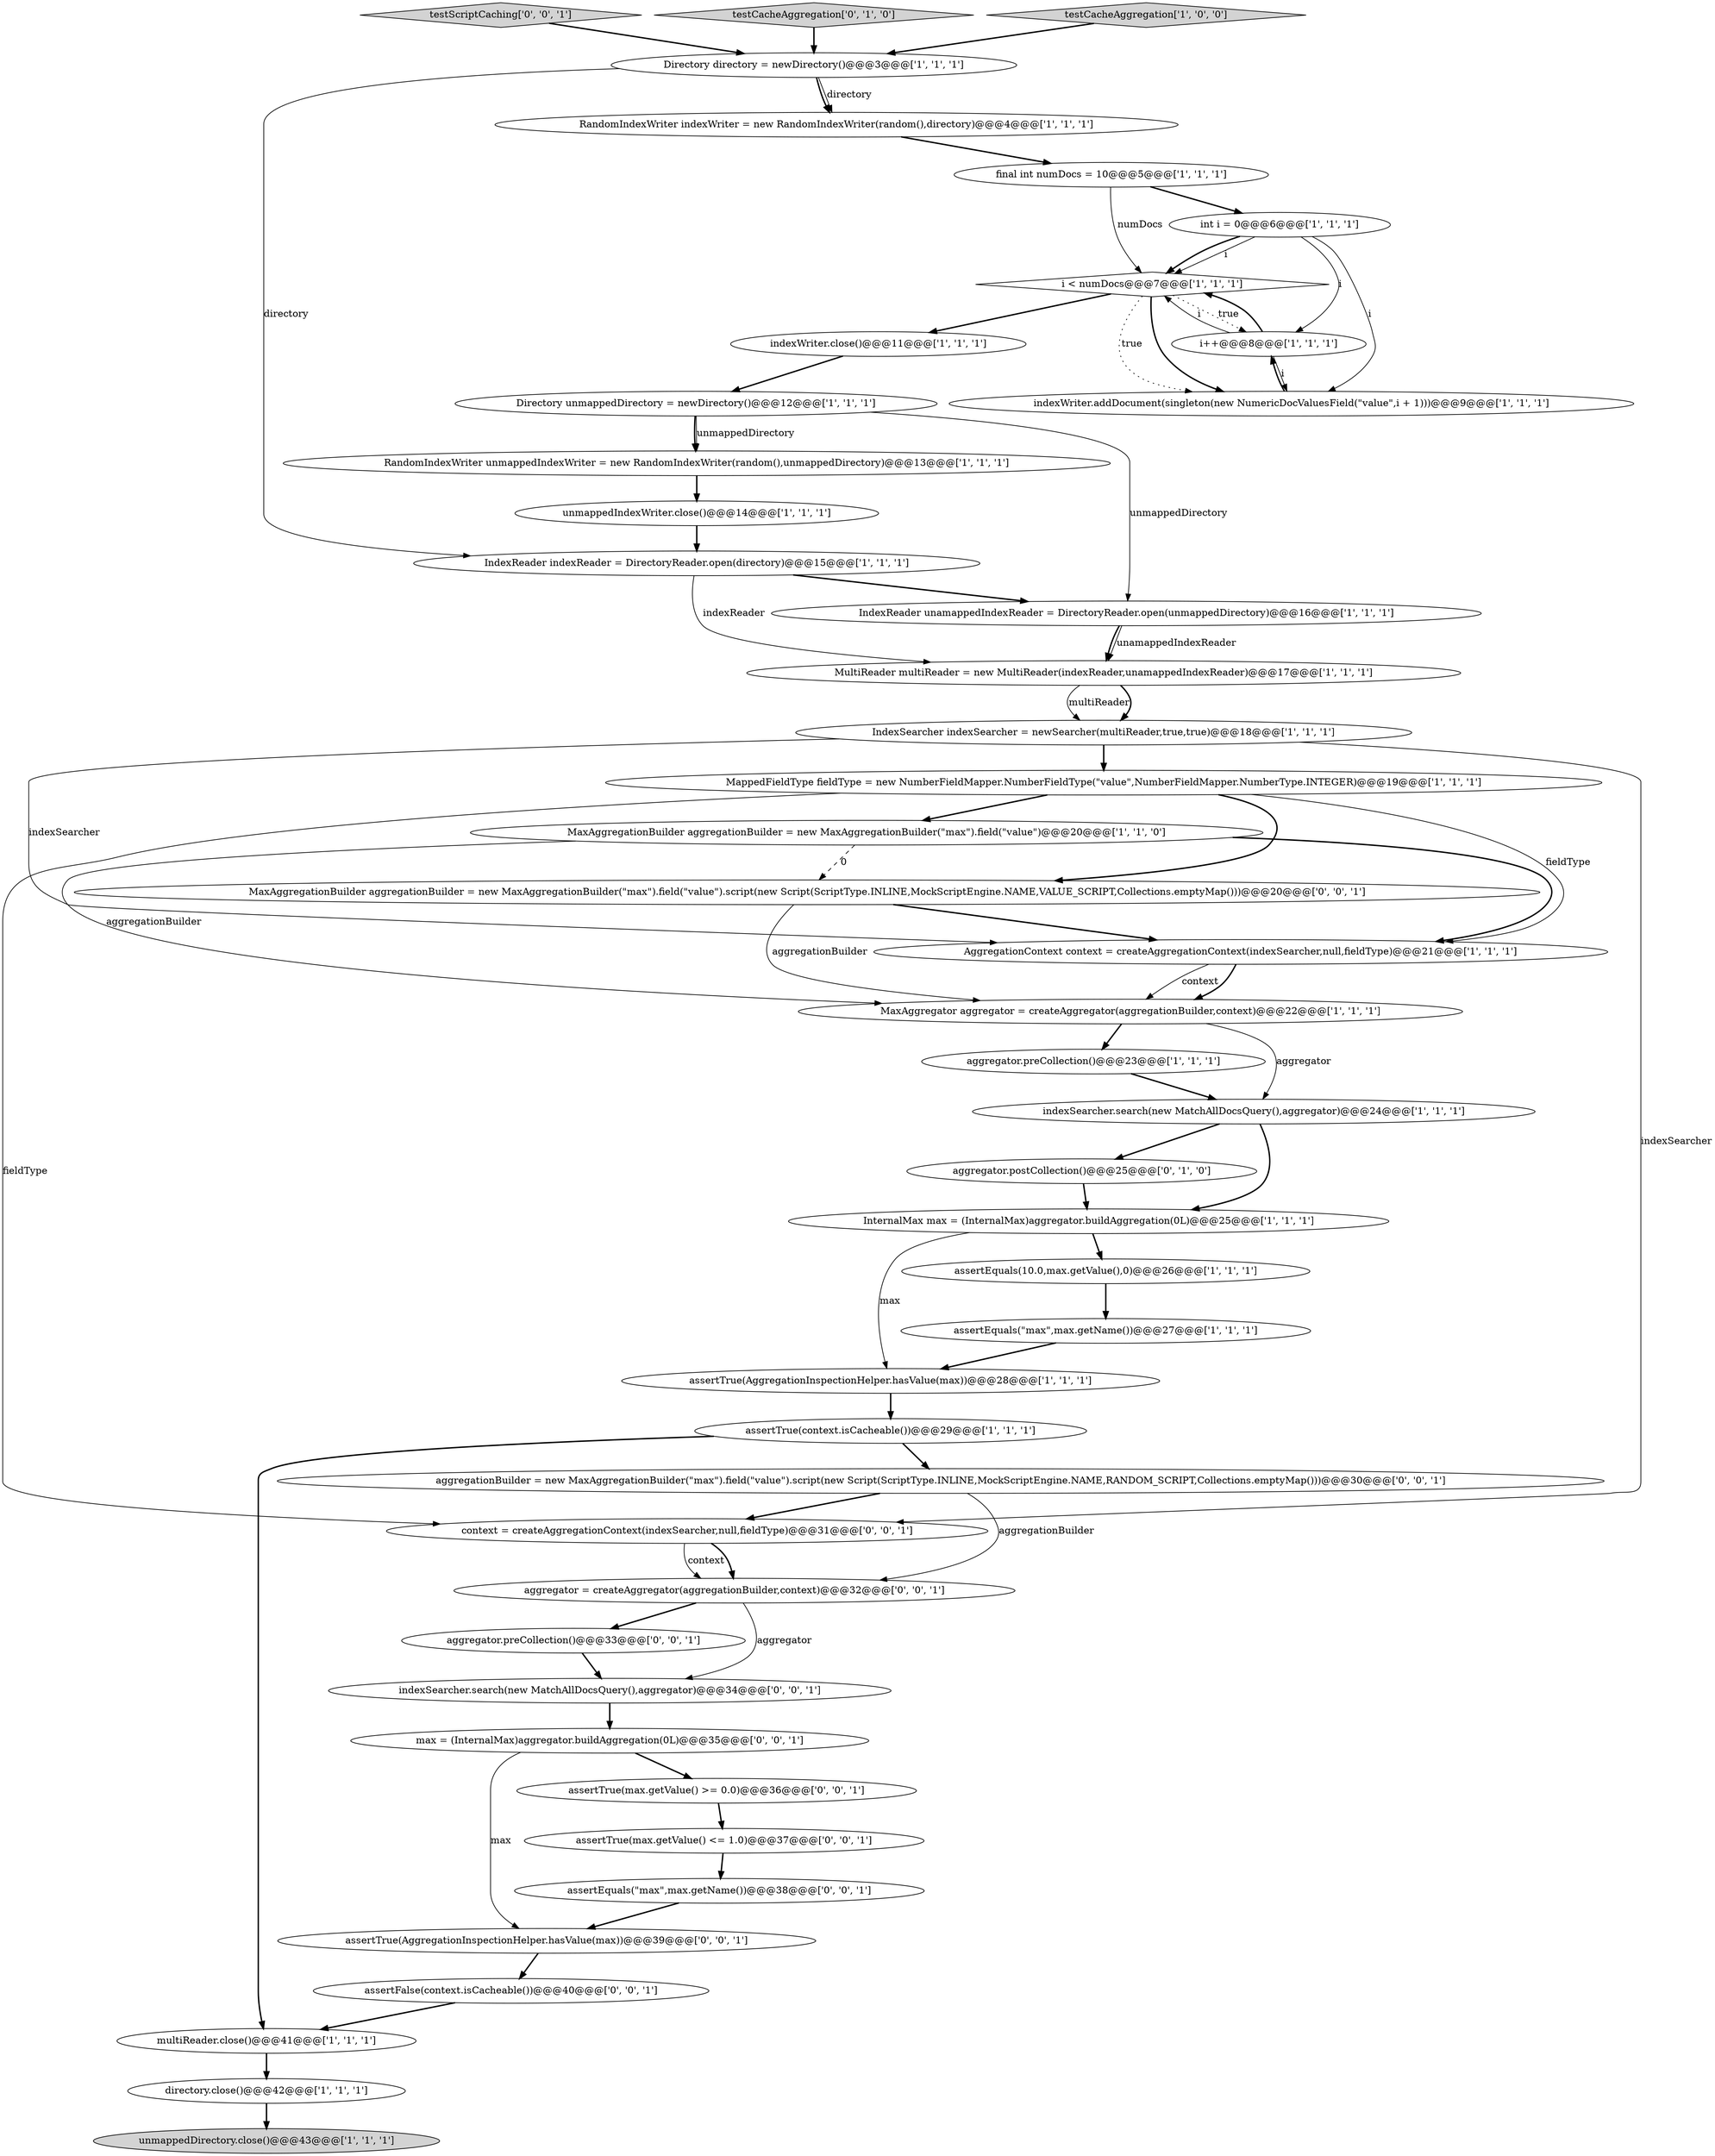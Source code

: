 digraph {
21 [style = filled, label = "IndexReader indexReader = DirectoryReader.open(directory)@@@15@@@['1', '1', '1']", fillcolor = white, shape = ellipse image = "AAA0AAABBB1BBB"];
10 [style = filled, label = "MaxAggregationBuilder aggregationBuilder = new MaxAggregationBuilder(\"max\").field(\"value\")@@@20@@@['1', '1', '0']", fillcolor = white, shape = ellipse image = "AAA0AAABBB1BBB"];
41 [style = filled, label = "aggregationBuilder = new MaxAggregationBuilder(\"max\").field(\"value\").script(new Script(ScriptType.INLINE,MockScriptEngine.NAME,RANDOM_SCRIPT,Collections.emptyMap()))@@@30@@@['0', '0', '1']", fillcolor = white, shape = ellipse image = "AAA0AAABBB3BBB"];
15 [style = filled, label = "MappedFieldType fieldType = new NumberFieldMapper.NumberFieldType(\"value\",NumberFieldMapper.NumberType.INTEGER)@@@19@@@['1', '1', '1']", fillcolor = white, shape = ellipse image = "AAA0AAABBB1BBB"];
0 [style = filled, label = "int i = 0@@@6@@@['1', '1', '1']", fillcolor = white, shape = ellipse image = "AAA0AAABBB1BBB"];
36 [style = filled, label = "max = (InternalMax)aggregator.buildAggregation(0L)@@@35@@@['0', '0', '1']", fillcolor = white, shape = ellipse image = "AAA0AAABBB3BBB"];
44 [style = filled, label = "aggregator.preCollection()@@@33@@@['0', '0', '1']", fillcolor = white, shape = ellipse image = "AAA0AAABBB3BBB"];
6 [style = filled, label = "assertEquals(\"max\",max.getName())@@@27@@@['1', '1', '1']", fillcolor = white, shape = ellipse image = "AAA0AAABBB1BBB"];
3 [style = filled, label = "i++@@@8@@@['1', '1', '1']", fillcolor = white, shape = ellipse image = "AAA0AAABBB1BBB"];
34 [style = filled, label = "assertTrue(max.getValue() >= 0.0)@@@36@@@['0', '0', '1']", fillcolor = white, shape = ellipse image = "AAA0AAABBB3BBB"];
18 [style = filled, label = "i < numDocs@@@7@@@['1', '1', '1']", fillcolor = white, shape = diamond image = "AAA0AAABBB1BBB"];
37 [style = filled, label = "assertFalse(context.isCacheable())@@@40@@@['0', '0', '1']", fillcolor = white, shape = ellipse image = "AAA0AAABBB3BBB"];
13 [style = filled, label = "assertTrue(context.isCacheable())@@@29@@@['1', '1', '1']", fillcolor = white, shape = ellipse image = "AAA0AAABBB1BBB"];
14 [style = filled, label = "assertEquals(10.0,max.getValue(),0)@@@26@@@['1', '1', '1']", fillcolor = white, shape = ellipse image = "AAA0AAABBB1BBB"];
25 [style = filled, label = "IndexSearcher indexSearcher = newSearcher(multiReader,true,true)@@@18@@@['1', '1', '1']", fillcolor = white, shape = ellipse image = "AAA0AAABBB1BBB"];
22 [style = filled, label = "final int numDocs = 10@@@5@@@['1', '1', '1']", fillcolor = white, shape = ellipse image = "AAA0AAABBB1BBB"];
7 [style = filled, label = "MultiReader multiReader = new MultiReader(indexReader,unamappedIndexReader)@@@17@@@['1', '1', '1']", fillcolor = white, shape = ellipse image = "AAA0AAABBB1BBB"];
23 [style = filled, label = "directory.close()@@@42@@@['1', '1', '1']", fillcolor = white, shape = ellipse image = "AAA0AAABBB1BBB"];
32 [style = filled, label = "context = createAggregationContext(indexSearcher,null,fieldType)@@@31@@@['0', '0', '1']", fillcolor = white, shape = ellipse image = "AAA0AAABBB3BBB"];
11 [style = filled, label = "RandomIndexWriter unmappedIndexWriter = new RandomIndexWriter(random(),unmappedDirectory)@@@13@@@['1', '1', '1']", fillcolor = white, shape = ellipse image = "AAA0AAABBB1BBB"];
42 [style = filled, label = "MaxAggregationBuilder aggregationBuilder = new MaxAggregationBuilder(\"max\").field(\"value\").script(new Script(ScriptType.INLINE,MockScriptEngine.NAME,VALUE_SCRIPT,Collections.emptyMap()))@@@20@@@['0', '0', '1']", fillcolor = white, shape = ellipse image = "AAA0AAABBB3BBB"];
29 [style = filled, label = "InternalMax max = (InternalMax)aggregator.buildAggregation(0L)@@@25@@@['1', '1', '1']", fillcolor = white, shape = ellipse image = "AAA0AAABBB1BBB"];
28 [style = filled, label = "MaxAggregator aggregator = createAggregator(aggregationBuilder,context)@@@22@@@['1', '1', '1']", fillcolor = white, shape = ellipse image = "AAA0AAABBB1BBB"];
8 [style = filled, label = "assertTrue(AggregationInspectionHelper.hasValue(max))@@@28@@@['1', '1', '1']", fillcolor = white, shape = ellipse image = "AAA0AAABBB1BBB"];
17 [style = filled, label = "unmappedDirectory.close()@@@43@@@['1', '1', '1']", fillcolor = lightgray, shape = ellipse image = "AAA0AAABBB1BBB"];
39 [style = filled, label = "testScriptCaching['0', '0', '1']", fillcolor = lightgray, shape = diamond image = "AAA0AAABBB3BBB"];
27 [style = filled, label = "indexWriter.addDocument(singleton(new NumericDocValuesField(\"value\",i + 1)))@@@9@@@['1', '1', '1']", fillcolor = white, shape = ellipse image = "AAA0AAABBB1BBB"];
38 [style = filled, label = "assertTrue(AggregationInspectionHelper.hasValue(max))@@@39@@@['0', '0', '1']", fillcolor = white, shape = ellipse image = "AAA0AAABBB3BBB"];
12 [style = filled, label = "indexSearcher.search(new MatchAllDocsQuery(),aggregator)@@@24@@@['1', '1', '1']", fillcolor = white, shape = ellipse image = "AAA0AAABBB1BBB"];
31 [style = filled, label = "testCacheAggregation['0', '1', '0']", fillcolor = lightgray, shape = diamond image = "AAA0AAABBB2BBB"];
43 [style = filled, label = "assertTrue(max.getValue() <= 1.0)@@@37@@@['0', '0', '1']", fillcolor = white, shape = ellipse image = "AAA0AAABBB3BBB"];
4 [style = filled, label = "testCacheAggregation['1', '0', '0']", fillcolor = lightgray, shape = diamond image = "AAA0AAABBB1BBB"];
40 [style = filled, label = "indexSearcher.search(new MatchAllDocsQuery(),aggregator)@@@34@@@['0', '0', '1']", fillcolor = white, shape = ellipse image = "AAA0AAABBB3BBB"];
5 [style = filled, label = "Directory directory = newDirectory()@@@3@@@['1', '1', '1']", fillcolor = white, shape = ellipse image = "AAA0AAABBB1BBB"];
33 [style = filled, label = "aggregator = createAggregator(aggregationBuilder,context)@@@32@@@['0', '0', '1']", fillcolor = white, shape = ellipse image = "AAA0AAABBB3BBB"];
1 [style = filled, label = "unmappedIndexWriter.close()@@@14@@@['1', '1', '1']", fillcolor = white, shape = ellipse image = "AAA0AAABBB1BBB"];
24 [style = filled, label = "AggregationContext context = createAggregationContext(indexSearcher,null,fieldType)@@@21@@@['1', '1', '1']", fillcolor = white, shape = ellipse image = "AAA0AAABBB1BBB"];
2 [style = filled, label = "multiReader.close()@@@41@@@['1', '1', '1']", fillcolor = white, shape = ellipse image = "AAA0AAABBB1BBB"];
26 [style = filled, label = "aggregator.preCollection()@@@23@@@['1', '1', '1']", fillcolor = white, shape = ellipse image = "AAA0AAABBB1BBB"];
9 [style = filled, label = "Directory unmappedDirectory = newDirectory()@@@12@@@['1', '1', '1']", fillcolor = white, shape = ellipse image = "AAA0AAABBB1BBB"];
19 [style = filled, label = "RandomIndexWriter indexWriter = new RandomIndexWriter(random(),directory)@@@4@@@['1', '1', '1']", fillcolor = white, shape = ellipse image = "AAA0AAABBB1BBB"];
35 [style = filled, label = "assertEquals(\"max\",max.getName())@@@38@@@['0', '0', '1']", fillcolor = white, shape = ellipse image = "AAA0AAABBB3BBB"];
20 [style = filled, label = "IndexReader unamappedIndexReader = DirectoryReader.open(unmappedDirectory)@@@16@@@['1', '1', '1']", fillcolor = white, shape = ellipse image = "AAA0AAABBB1BBB"];
16 [style = filled, label = "indexWriter.close()@@@11@@@['1', '1', '1']", fillcolor = white, shape = ellipse image = "AAA0AAABBB1BBB"];
30 [style = filled, label = "aggregator.postCollection()@@@25@@@['0', '1', '0']", fillcolor = white, shape = ellipse image = "AAA1AAABBB2BBB"];
42->28 [style = solid, label="aggregationBuilder"];
5->19 [style = bold, label=""];
44->40 [style = bold, label=""];
5->19 [style = solid, label="directory"];
24->28 [style = solid, label="context"];
18->3 [style = dotted, label="true"];
42->24 [style = bold, label=""];
9->11 [style = bold, label=""];
10->24 [style = bold, label=""];
20->7 [style = bold, label=""];
7->25 [style = solid, label="multiReader"];
15->24 [style = solid, label="fieldType"];
27->3 [style = bold, label=""];
22->0 [style = bold, label=""];
40->36 [style = bold, label=""];
5->21 [style = solid, label="directory"];
0->18 [style = solid, label="i"];
32->33 [style = solid, label="context"];
1->21 [style = bold, label=""];
4->5 [style = bold, label=""];
28->26 [style = bold, label=""];
39->5 [style = bold, label=""];
33->40 [style = solid, label="aggregator"];
41->32 [style = bold, label=""];
38->37 [style = bold, label=""];
41->33 [style = solid, label="aggregationBuilder"];
19->22 [style = bold, label=""];
11->1 [style = bold, label=""];
37->2 [style = bold, label=""];
33->44 [style = bold, label=""];
3->18 [style = bold, label=""];
0->27 [style = solid, label="i"];
0->3 [style = solid, label="i"];
21->7 [style = solid, label="indexReader"];
25->24 [style = solid, label="indexSearcher"];
6->8 [style = bold, label=""];
12->30 [style = bold, label=""];
13->41 [style = bold, label=""];
9->11 [style = solid, label="unmappedDirectory"];
29->8 [style = solid, label="max"];
9->20 [style = solid, label="unmappedDirectory"];
43->35 [style = bold, label=""];
20->7 [style = solid, label="unamappedIndexReader"];
18->27 [style = dotted, label="true"];
21->20 [style = bold, label=""];
3->18 [style = solid, label="i"];
10->42 [style = dashed, label="0"];
36->34 [style = bold, label=""];
35->38 [style = bold, label=""];
36->38 [style = solid, label="max"];
18->16 [style = bold, label=""];
7->25 [style = bold, label=""];
8->13 [style = bold, label=""];
14->6 [style = bold, label=""];
12->29 [style = bold, label=""];
31->5 [style = bold, label=""];
10->28 [style = solid, label="aggregationBuilder"];
26->12 [style = bold, label=""];
15->42 [style = bold, label=""];
16->9 [style = bold, label=""];
29->14 [style = bold, label=""];
32->33 [style = bold, label=""];
3->27 [style = solid, label="i"];
24->28 [style = bold, label=""];
34->43 [style = bold, label=""];
13->2 [style = bold, label=""];
25->32 [style = solid, label="indexSearcher"];
18->27 [style = bold, label=""];
23->17 [style = bold, label=""];
15->10 [style = bold, label=""];
15->32 [style = solid, label="fieldType"];
0->18 [style = bold, label=""];
25->15 [style = bold, label=""];
22->18 [style = solid, label="numDocs"];
2->23 [style = bold, label=""];
30->29 [style = bold, label=""];
28->12 [style = solid, label="aggregator"];
}
